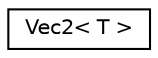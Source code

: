 digraph "Graphical Class Hierarchy"
{
  edge [fontname="Helvetica",fontsize="10",labelfontname="Helvetica",labelfontsize="10"];
  node [fontname="Helvetica",fontsize="10",shape=record];
  rankdir="LR";
  Node0 [label="Vec2\< T \>",height=0.2,width=0.4,color="black", fillcolor="white", style="filled",URL="$structVec2.html"];
}
